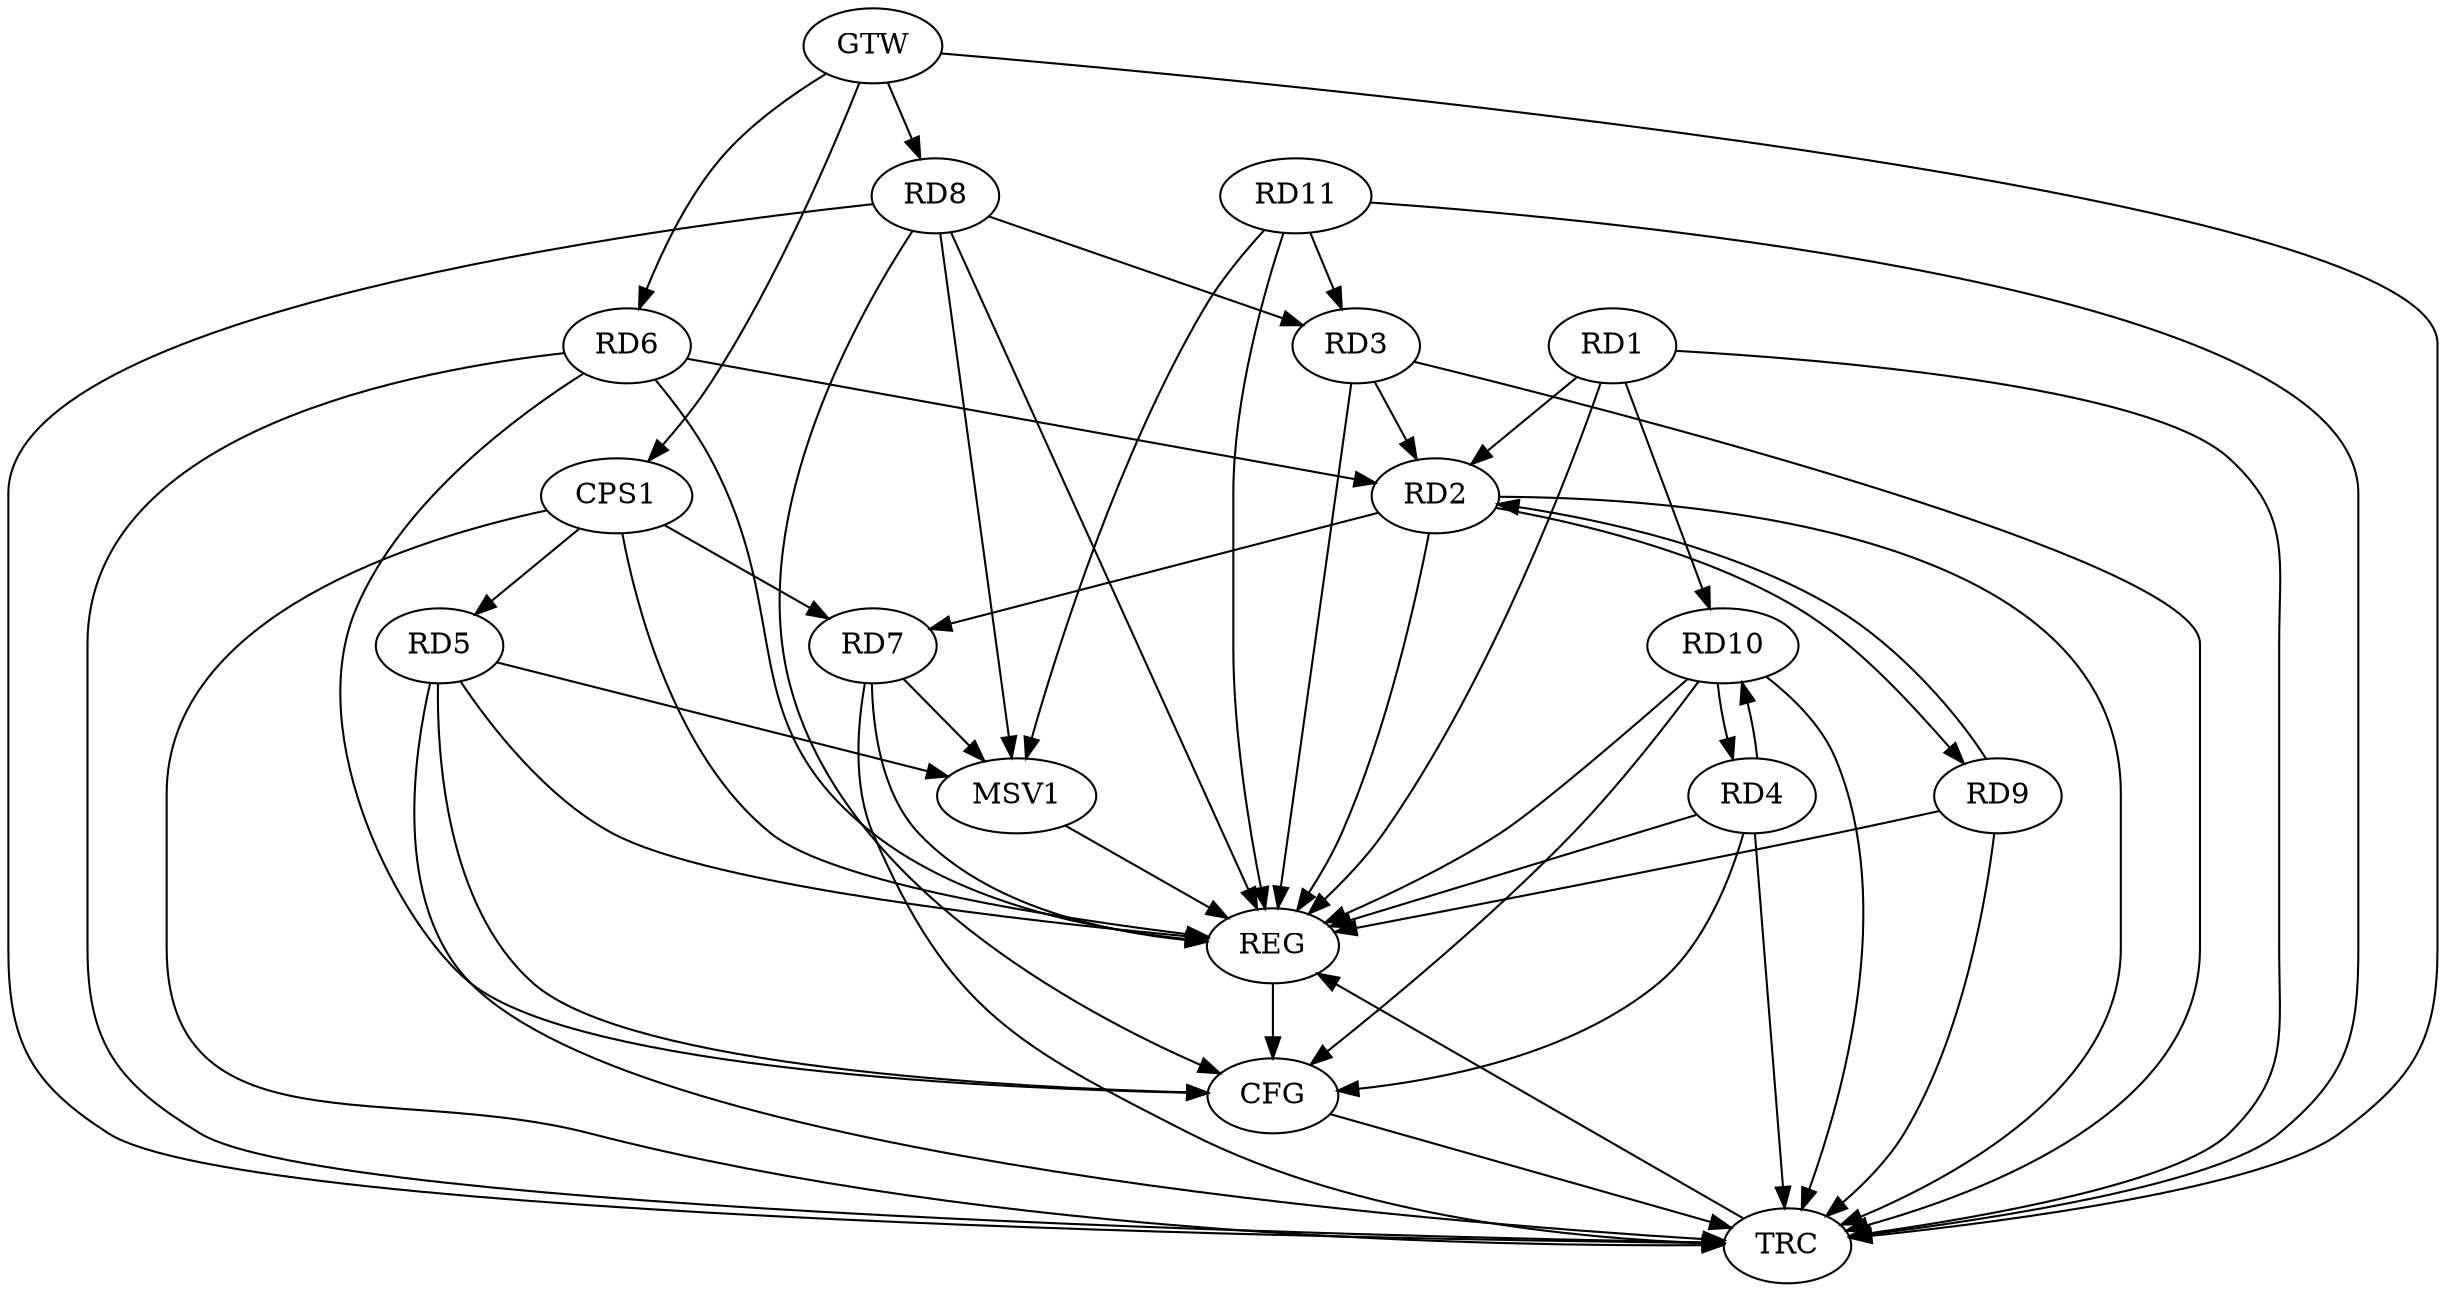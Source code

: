 strict digraph G {
  RD1 [ label="RD1" ];
  RD2 [ label="RD2" ];
  RD3 [ label="RD3" ];
  RD4 [ label="RD4" ];
  RD5 [ label="RD5" ];
  RD6 [ label="RD6" ];
  RD7 [ label="RD7" ];
  RD8 [ label="RD8" ];
  RD9 [ label="RD9" ];
  RD10 [ label="RD10" ];
  RD11 [ label="RD11" ];
  CPS1 [ label="CPS1" ];
  GTW [ label="GTW" ];
  REG [ label="REG" ];
  CFG [ label="CFG" ];
  TRC [ label="TRC" ];
  MSV1 [ label="MSV1" ];
  RD1 -> RD10;
  RD2 -> RD7;
  RD2 -> RD9;
  RD8 -> RD3;
  RD11 -> RD3;
  RD4 -> RD10;
  RD10 -> RD4;
  CPS1 -> RD7;
  CPS1 -> RD5;
  GTW -> RD6;
  GTW -> RD8;
  GTW -> CPS1;
  RD1 -> REG;
  RD2 -> REG;
  RD3 -> REG;
  RD4 -> REG;
  RD5 -> REG;
  RD6 -> REG;
  RD7 -> REG;
  RD8 -> REG;
  RD9 -> REG;
  RD10 -> REG;
  RD11 -> REG;
  CPS1 -> REG;
  RD6 -> CFG;
  RD8 -> CFG;
  RD4 -> CFG;
  RD5 -> CFG;
  RD10 -> CFG;
  REG -> CFG;
  RD1 -> TRC;
  RD2 -> TRC;
  RD3 -> TRC;
  RD4 -> TRC;
  RD5 -> TRC;
  RD6 -> TRC;
  RD7 -> TRC;
  RD8 -> TRC;
  RD9 -> TRC;
  RD10 -> TRC;
  RD11 -> TRC;
  CPS1 -> TRC;
  GTW -> TRC;
  CFG -> TRC;
  TRC -> REG;
  RD9 -> RD2;
  RD6 -> RD2;
  RD1 -> RD2;
  RD3 -> RD2;
  RD5 -> MSV1;
  RD7 -> MSV1;
  RD8 -> MSV1;
  RD11 -> MSV1;
  MSV1 -> REG;
}
